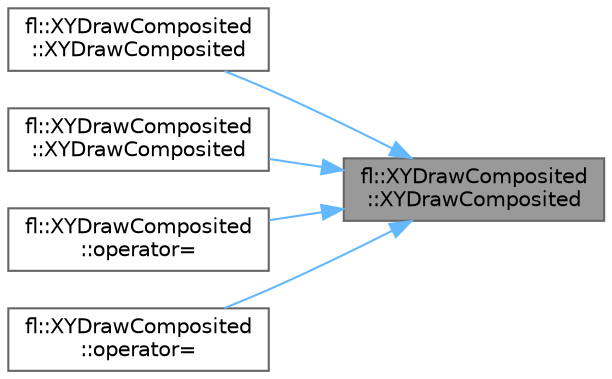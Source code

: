 digraph "fl::XYDrawComposited::XYDrawComposited"
{
 // INTERACTIVE_SVG=YES
 // LATEX_PDF_SIZE
  bgcolor="transparent";
  edge [fontname=Helvetica,fontsize=10,labelfontname=Helvetica,labelfontsize=10];
  node [fontname=Helvetica,fontsize=10,shape=box,height=0.2,width=0.4];
  rankdir="RL";
  Node1 [id="Node000001",label="fl::XYDrawComposited\l::XYDrawComposited",height=0.2,width=0.4,color="gray40", fillcolor="grey60", style="filled", fontcolor="black",tooltip=" "];
  Node1 -> Node2 [id="edge1_Node000001_Node000002",dir="back",color="steelblue1",style="solid",tooltip=" "];
  Node2 [id="Node000002",label="fl::XYDrawComposited\l::XYDrawComposited",height=0.2,width=0.4,color="grey40", fillcolor="white", style="filled",URL="$d2/dba/structfl_1_1_x_y_draw_composited_a497e74af00d970615f27258fcf9763cb.html#a497e74af00d970615f27258fcf9763cb",tooltip=" "];
  Node1 -> Node3 [id="edge2_Node000001_Node000003",dir="back",color="steelblue1",style="solid",tooltip=" "];
  Node3 [id="Node000003",label="fl::XYDrawComposited\l::XYDrawComposited",height=0.2,width=0.4,color="grey40", fillcolor="white", style="filled",URL="$d2/dba/structfl_1_1_x_y_draw_composited_a8fffeda5391dc5ff235b066ce510d8af.html#a8fffeda5391dc5ff235b066ce510d8af",tooltip=" "];
  Node1 -> Node4 [id="edge3_Node000001_Node000004",dir="back",color="steelblue1",style="solid",tooltip=" "];
  Node4 [id="Node000004",label="fl::XYDrawComposited\l::operator=",height=0.2,width=0.4,color="grey40", fillcolor="white", style="filled",URL="$d2/dba/structfl_1_1_x_y_draw_composited_adbfd0af72580469b1fdec039da2e5e74.html#adbfd0af72580469b1fdec039da2e5e74",tooltip=" "];
  Node1 -> Node5 [id="edge4_Node000001_Node000005",dir="back",color="steelblue1",style="solid",tooltip=" "];
  Node5 [id="Node000005",label="fl::XYDrawComposited\l::operator=",height=0.2,width=0.4,color="grey40", fillcolor="white", style="filled",URL="$d2/dba/structfl_1_1_x_y_draw_composited_a1aba6c9c391f82f170c65b0c27d4f048.html#a1aba6c9c391f82f170c65b0c27d4f048",tooltip=" "];
}
